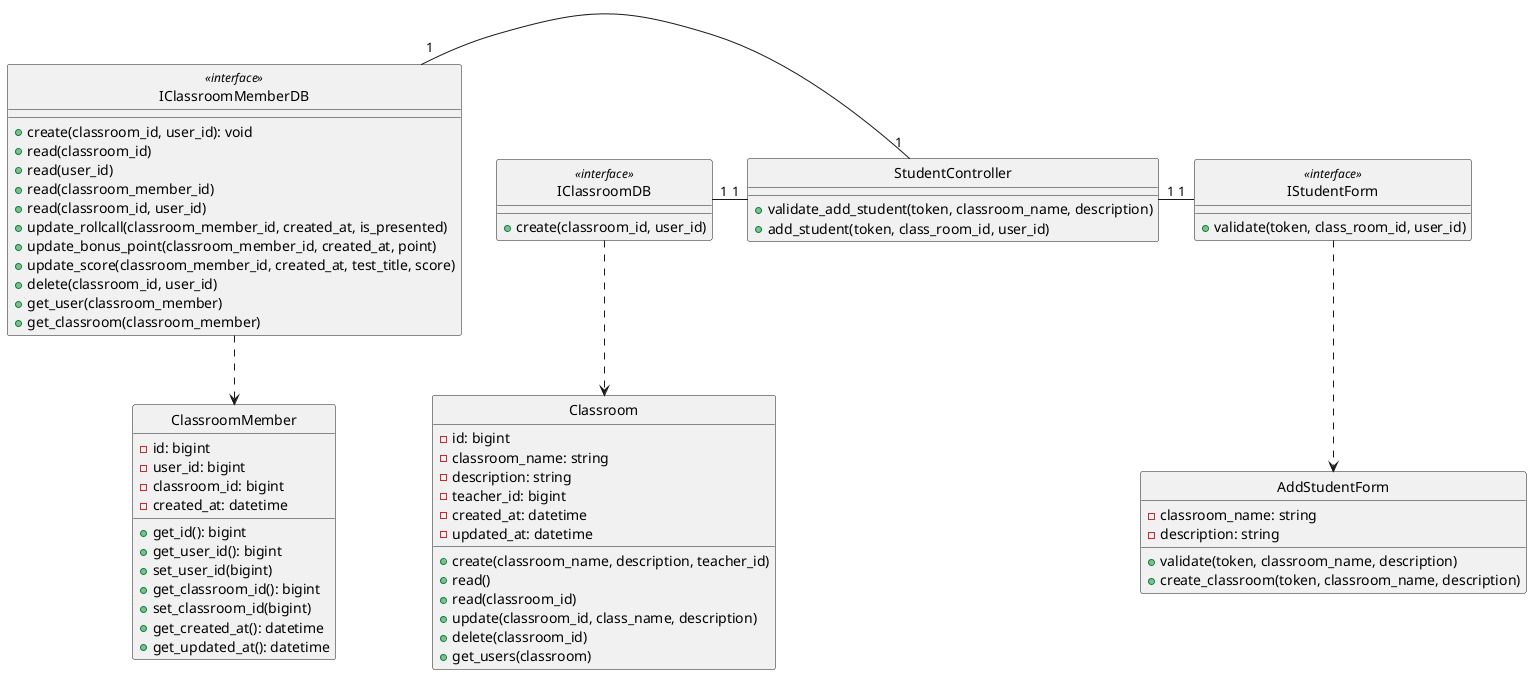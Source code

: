 @startuml addStudent

class Classroom {
    - id: bigint
    - classroom_name: string
    - description: string
    - teacher_id: bigint
    - created_at: datetime
    - updated_at: datetime

    + create(classroom_name, description, teacher_id)
    + read()
    + read(classroom_id)
    + update(classroom_id, class_name, description)
    + delete(classroom_id)
    + get_users(classroom)

}

class IClassroomDB <<interface>> {
    + create(classroom_id, user_id)
}

class AddStudentForm {
    - classroom_name: string
    - description: string

    + validate(token, classroom_name, description)
    + create_classroom(token, classroom_name, description)
}

class IStudentForm <<interface>> {
    + validate(token, class_room_id, user_id)
}

class StudentController {
    + validate_add_student(token, classroom_name, description)
    + add_student(token, class_room_id, user_id)
}


class ClassroomMember {
    - id: bigint
    - user_id: bigint
    - classroom_id: bigint
    - created_at: datetime

    + get_id(): bigint
    + get_user_id(): bigint
    + set_user_id(bigint)
    + get_classroom_id(): bigint
    + set_classroom_id(bigint)
    + get_created_at(): datetime
    + get_updated_at(): datetime
}

class IClassroomMemberDB <<interface>> {
    + create(classroom_id, user_id): void
    + read(classroom_id)
    + read(user_id)
    + read(classroom_member_id)
    + read(classroom_id, user_id)
    + update_rollcall(classroom_member_id, created_at, is_presented)
    + update_bonus_point(classroom_member_id, created_at, point)
    + update_score(classroom_member_id, created_at, test_title, score)
    + delete(classroom_id, user_id)
    + get_user(classroom_member)
    + get_classroom(classroom_member)
}

hide Classroom circle
hide IClassroomDB <<interface>> circle
hide AddStudentForm circle
hide IStudentForm <<interface>> circle
hide StudentController circle
hide IClassroomMemberDB <<interface>> circle
hide ClassroomMember circle


IClassroomDB -down.> Classroom
IStudentForm .down.> AddStudentForm
IClassroomMemberDB .down.> ClassroomMember
StudentController "1"-left-"1" IClassroomDB
IStudentForm "1"-left-"1" StudentController
StudentController "1"-left-"1" IClassroomMemberDB



@enduml
